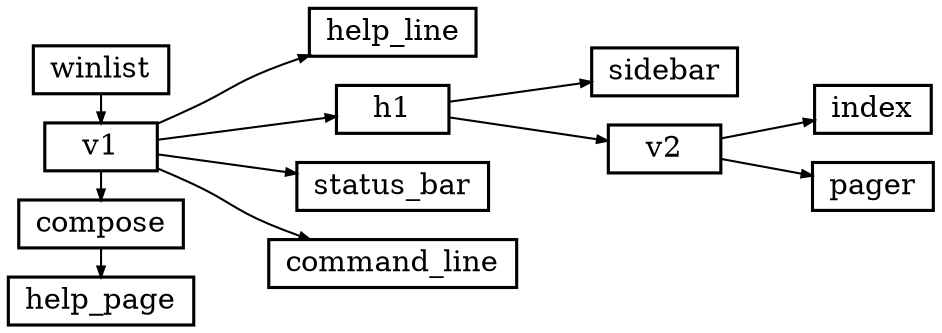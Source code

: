digraph mvc
{
	graph [
		rankdir="LR"
		nodesep="0.2"
		ranksep="0.5"
	]

	node [
		shape="box"
		fontsize="14"
		style="solid"
		height="0.25"
		penwidth="1.5"
		color=black
	]

	edge [
		penwidth="1.0"
		arrowsize="0.5"
	]

	winlist -> v1 -> compose -> help_page

	v1 -> help_line
	v1 -> h1
	v1 -> status_bar
	v1 -> command_line

	h1 -> sidebar
	h1 -> v2

	v2 -> index
	v2 -> pager

	{ rank=same winlist v1 compose help_page }
}

